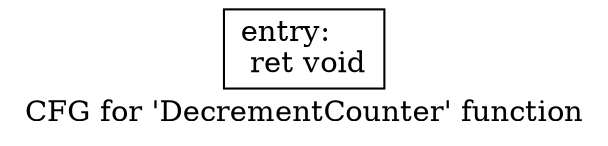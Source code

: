 digraph "CFG for 'DecrementCounter' function" {
	label="CFG for 'DecrementCounter' function";

	Node0x4a59d60 [shape=record,label="{entry:\l  ret void\l}"];
}
